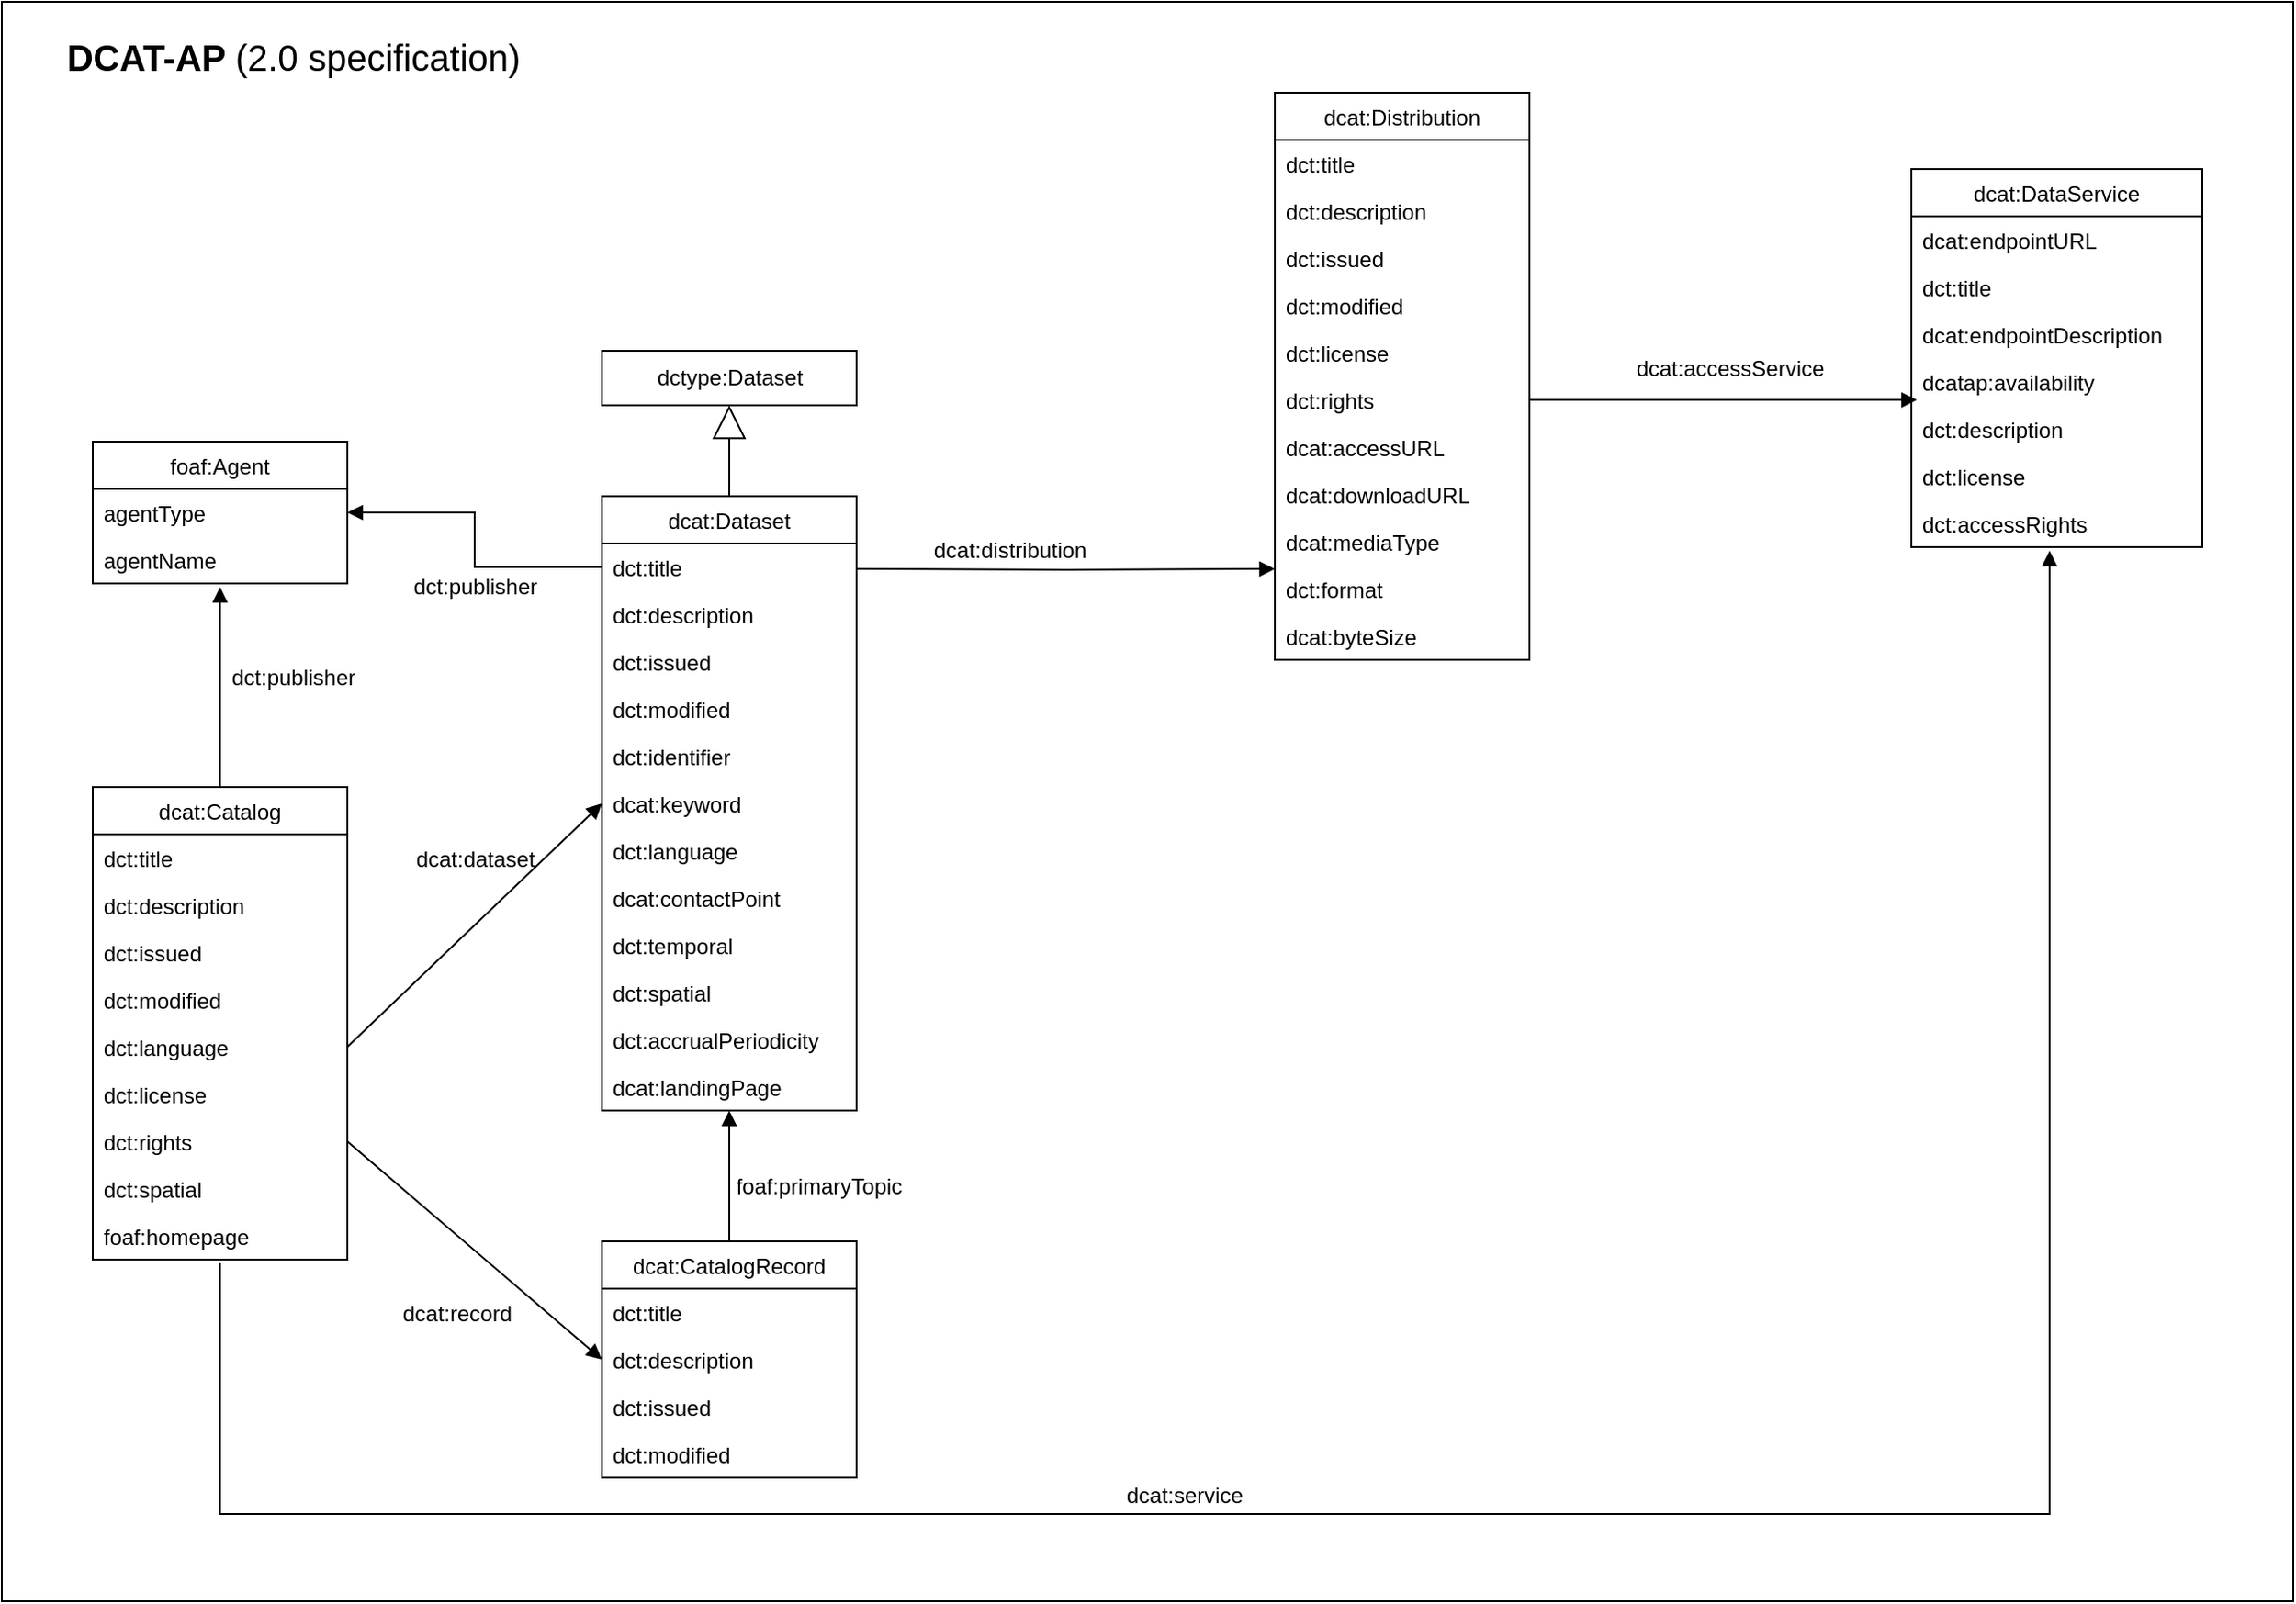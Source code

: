 <mxfile version="18.1.1" type="github" pages="2">
  <diagram id="R6a50qLmQAAjvGmiSF7n" name="DCAT-AP">
    <mxGraphModel dx="2066" dy="1185" grid="1" gridSize="10" guides="1" tooltips="1" connect="1" arrows="1" fold="1" page="1" pageScale="1" pageWidth="827" pageHeight="1169" math="0" shadow="0">
      <root>
        <mxCell id="0" />
        <mxCell id="1" parent="0" />
        <mxCell id="bknErVVYFALVzbJXiR_A-92" value="" style="group" vertex="1" connectable="0" parent="1">
          <mxGeometry x="20" y="20" width="1260" height="880" as="geometry" />
        </mxCell>
        <mxCell id="bknErVVYFALVzbJXiR_A-89" value="" style="rounded=0;whiteSpace=wrap;html=1;" vertex="1" parent="bknErVVYFALVzbJXiR_A-92">
          <mxGeometry width="1260" height="880" as="geometry" />
        </mxCell>
        <mxCell id="bknErVVYFALVzbJXiR_A-88" value="" style="group" vertex="1" connectable="0" parent="bknErVVYFALVzbJXiR_A-92">
          <mxGeometry x="50" y="50" width="1160" height="782" as="geometry" />
        </mxCell>
        <mxCell id="bknErVVYFALVzbJXiR_A-2" value="dcat:Dataset" style="swimlane;fontStyle=0;childLayout=stackLayout;horizontal=1;startSize=26;fillColor=none;horizontalStack=0;resizeParent=1;resizeParentMax=0;resizeLast=0;collapsible=1;marginBottom=0;" vertex="1" parent="bknErVVYFALVzbJXiR_A-88">
          <mxGeometry x="280" y="222" width="140" height="338" as="geometry">
            <mxRectangle x="480" y="750" width="100" height="26" as="alternateBounds" />
          </mxGeometry>
        </mxCell>
        <mxCell id="bknErVVYFALVzbJXiR_A-3" value="dct:title" style="text;strokeColor=none;fillColor=none;align=left;verticalAlign=top;spacingLeft=4;spacingRight=4;overflow=hidden;rotatable=0;points=[[0,0.5],[1,0.5]];portConstraint=eastwest;" vertex="1" parent="bknErVVYFALVzbJXiR_A-2">
          <mxGeometry y="26" width="140" height="26" as="geometry" />
        </mxCell>
        <mxCell id="bknErVVYFALVzbJXiR_A-4" value="dct:description" style="text;strokeColor=none;fillColor=none;align=left;verticalAlign=top;spacingLeft=4;spacingRight=4;overflow=hidden;rotatable=0;points=[[0,0.5],[1,0.5]];portConstraint=eastwest;" vertex="1" parent="bknErVVYFALVzbJXiR_A-2">
          <mxGeometry y="52" width="140" height="26" as="geometry" />
        </mxCell>
        <mxCell id="bknErVVYFALVzbJXiR_A-5" value="dct:issued&#xa;" style="text;strokeColor=none;fillColor=none;align=left;verticalAlign=top;spacingLeft=4;spacingRight=4;overflow=hidden;rotatable=0;points=[[0,0.5],[1,0.5]];portConstraint=eastwest;" vertex="1" parent="bknErVVYFALVzbJXiR_A-2">
          <mxGeometry y="78" width="140" height="26" as="geometry" />
        </mxCell>
        <mxCell id="bknErVVYFALVzbJXiR_A-19" value="dct:modified" style="text;strokeColor=none;fillColor=none;align=left;verticalAlign=top;spacingLeft=4;spacingRight=4;overflow=hidden;rotatable=0;points=[[0,0.5],[1,0.5]];portConstraint=eastwest;" vertex="1" parent="bknErVVYFALVzbJXiR_A-2">
          <mxGeometry y="104" width="140" height="26" as="geometry" />
        </mxCell>
        <mxCell id="bknErVVYFALVzbJXiR_A-18" value="dct:identifier" style="text;strokeColor=none;fillColor=none;align=left;verticalAlign=top;spacingLeft=4;spacingRight=4;overflow=hidden;rotatable=0;points=[[0,0.5],[1,0.5]];portConstraint=eastwest;" vertex="1" parent="bknErVVYFALVzbJXiR_A-2">
          <mxGeometry y="130" width="140" height="26" as="geometry" />
        </mxCell>
        <mxCell id="bknErVVYFALVzbJXiR_A-17" value="dcat:keyword" style="text;strokeColor=none;fillColor=none;align=left;verticalAlign=top;spacingLeft=4;spacingRight=4;overflow=hidden;rotatable=0;points=[[0,0.5],[1,0.5]];portConstraint=eastwest;" vertex="1" parent="bknErVVYFALVzbJXiR_A-2">
          <mxGeometry y="156" width="140" height="26" as="geometry" />
        </mxCell>
        <mxCell id="bknErVVYFALVzbJXiR_A-16" value="dct:language" style="text;strokeColor=none;fillColor=none;align=left;verticalAlign=top;spacingLeft=4;spacingRight=4;overflow=hidden;rotatable=0;points=[[0,0.5],[1,0.5]];portConstraint=eastwest;" vertex="1" parent="bknErVVYFALVzbJXiR_A-2">
          <mxGeometry y="182" width="140" height="26" as="geometry" />
        </mxCell>
        <mxCell id="bknErVVYFALVzbJXiR_A-15" value="dcat:contactPoint" style="text;strokeColor=none;fillColor=none;align=left;verticalAlign=top;spacingLeft=4;spacingRight=4;overflow=hidden;rotatable=0;points=[[0,0.5],[1,0.5]];portConstraint=eastwest;" vertex="1" parent="bknErVVYFALVzbJXiR_A-2">
          <mxGeometry y="208" width="140" height="26" as="geometry" />
        </mxCell>
        <mxCell id="bknErVVYFALVzbJXiR_A-14" value="dct:temporal" style="text;strokeColor=none;fillColor=none;align=left;verticalAlign=top;spacingLeft=4;spacingRight=4;overflow=hidden;rotatable=0;points=[[0,0.5],[1,0.5]];portConstraint=eastwest;" vertex="1" parent="bknErVVYFALVzbJXiR_A-2">
          <mxGeometry y="234" width="140" height="26" as="geometry" />
        </mxCell>
        <mxCell id="bknErVVYFALVzbJXiR_A-13" value="dct:spatial" style="text;strokeColor=none;fillColor=none;align=left;verticalAlign=top;spacingLeft=4;spacingRight=4;overflow=hidden;rotatable=0;points=[[0,0.5],[1,0.5]];portConstraint=eastwest;" vertex="1" parent="bknErVVYFALVzbJXiR_A-2">
          <mxGeometry y="260" width="140" height="26" as="geometry" />
        </mxCell>
        <mxCell id="bknErVVYFALVzbJXiR_A-20" value="dct:accrualPeriodicity" style="text;strokeColor=none;fillColor=none;align=left;verticalAlign=top;spacingLeft=4;spacingRight=4;overflow=hidden;rotatable=0;points=[[0,0.5],[1,0.5]];portConstraint=eastwest;" vertex="1" parent="bknErVVYFALVzbJXiR_A-2">
          <mxGeometry y="286" width="140" height="26" as="geometry" />
        </mxCell>
        <mxCell id="bknErVVYFALVzbJXiR_A-21" value="dcat:landingPage" style="text;strokeColor=none;fillColor=none;align=left;verticalAlign=top;spacingLeft=4;spacingRight=4;overflow=hidden;rotatable=0;points=[[0,0.5],[1,0.5]];portConstraint=eastwest;" vertex="1" parent="bknErVVYFALVzbJXiR_A-2">
          <mxGeometry y="312" width="140" height="26" as="geometry" />
        </mxCell>
        <object label="dcat:Distribution" id="bknErVVYFALVzbJXiR_A-7">
          <mxCell style="swimlane;fontStyle=0;childLayout=stackLayout;horizontal=1;startSize=26;fillColor=none;horizontalStack=0;resizeParent=1;resizeParentMax=0;resizeLast=0;collapsible=1;marginBottom=0;" vertex="1" parent="bknErVVYFALVzbJXiR_A-88">
            <mxGeometry x="650" width="140" height="312" as="geometry" />
          </mxCell>
        </object>
        <mxCell id="bknErVVYFALVzbJXiR_A-28" value="dct:title" style="text;strokeColor=none;fillColor=none;align=left;verticalAlign=top;spacingLeft=4;spacingRight=4;overflow=hidden;rotatable=0;points=[[0,0.5],[1,0.5]];portConstraint=eastwest;" vertex="1" parent="bknErVVYFALVzbJXiR_A-7">
          <mxGeometry y="26" width="140" height="26" as="geometry" />
        </mxCell>
        <mxCell id="bknErVVYFALVzbJXiR_A-29" value="dct:description" style="text;strokeColor=none;fillColor=none;align=left;verticalAlign=top;spacingLeft=4;spacingRight=4;overflow=hidden;rotatable=0;points=[[0,0.5],[1,0.5]];portConstraint=eastwest;" vertex="1" parent="bknErVVYFALVzbJXiR_A-7">
          <mxGeometry y="52" width="140" height="26" as="geometry" />
        </mxCell>
        <mxCell id="bknErVVYFALVzbJXiR_A-30" value="dct:issued&#xa;" style="text;strokeColor=none;fillColor=none;align=left;verticalAlign=top;spacingLeft=4;spacingRight=4;overflow=hidden;rotatable=0;points=[[0,0.5],[1,0.5]];portConstraint=eastwest;" vertex="1" parent="bknErVVYFALVzbJXiR_A-7">
          <mxGeometry y="78" width="140" height="26" as="geometry" />
        </mxCell>
        <mxCell id="bknErVVYFALVzbJXiR_A-31" value="dct:modified" style="text;strokeColor=none;fillColor=none;align=left;verticalAlign=top;spacingLeft=4;spacingRight=4;overflow=hidden;rotatable=0;points=[[0,0.5],[1,0.5]];portConstraint=eastwest;" vertex="1" parent="bknErVVYFALVzbJXiR_A-7">
          <mxGeometry y="104" width="140" height="26" as="geometry" />
        </mxCell>
        <mxCell id="bknErVVYFALVzbJXiR_A-32" value="dct:license" style="text;strokeColor=none;fillColor=none;align=left;verticalAlign=top;spacingLeft=4;spacingRight=4;overflow=hidden;rotatable=0;points=[[0,0.5],[1,0.5]];portConstraint=eastwest;" vertex="1" parent="bknErVVYFALVzbJXiR_A-7">
          <mxGeometry y="130" width="140" height="26" as="geometry" />
        </mxCell>
        <mxCell id="bknErVVYFALVzbJXiR_A-33" value="dct:rights" style="text;strokeColor=none;fillColor=none;align=left;verticalAlign=top;spacingLeft=4;spacingRight=4;overflow=hidden;rotatable=0;points=[[0,0.5],[1,0.5]];portConstraint=eastwest;" vertex="1" parent="bknErVVYFALVzbJXiR_A-7">
          <mxGeometry y="156" width="140" height="26" as="geometry" />
        </mxCell>
        <mxCell id="bknErVVYFALVzbJXiR_A-34" value="dcat:accessURL" style="text;strokeColor=none;fillColor=none;align=left;verticalAlign=top;spacingLeft=4;spacingRight=4;overflow=hidden;rotatable=0;points=[[0,0.5],[1,0.5]];portConstraint=eastwest;" vertex="1" parent="bknErVVYFALVzbJXiR_A-7">
          <mxGeometry y="182" width="140" height="26" as="geometry" />
        </mxCell>
        <mxCell id="bknErVVYFALVzbJXiR_A-35" value="dcat:downloadURL" style="text;strokeColor=none;fillColor=none;align=left;verticalAlign=top;spacingLeft=4;spacingRight=4;overflow=hidden;rotatable=0;points=[[0,0.5],[1,0.5]];portConstraint=eastwest;" vertex="1" parent="bknErVVYFALVzbJXiR_A-7">
          <mxGeometry y="208" width="140" height="26" as="geometry" />
        </mxCell>
        <mxCell id="bknErVVYFALVzbJXiR_A-36" value="dcat:mediaType" style="text;strokeColor=none;fillColor=none;align=left;verticalAlign=top;spacingLeft=4;spacingRight=4;overflow=hidden;rotatable=0;points=[[0,0.5],[1,0.5]];portConstraint=eastwest;" vertex="1" parent="bknErVVYFALVzbJXiR_A-7">
          <mxGeometry y="234" width="140" height="26" as="geometry" />
        </mxCell>
        <mxCell id="bknErVVYFALVzbJXiR_A-37" value="dct:format" style="text;strokeColor=none;fillColor=none;align=left;verticalAlign=top;spacingLeft=4;spacingRight=4;overflow=hidden;rotatable=0;points=[[0,0.5],[1,0.5]];portConstraint=eastwest;" vertex="1" parent="bknErVVYFALVzbJXiR_A-7">
          <mxGeometry y="260" width="140" height="26" as="geometry" />
        </mxCell>
        <mxCell id="bknErVVYFALVzbJXiR_A-38" value="dcat:byteSize" style="text;strokeColor=none;fillColor=none;align=left;verticalAlign=top;spacingLeft=4;spacingRight=4;overflow=hidden;rotatable=0;points=[[0,0.5],[1,0.5]];portConstraint=eastwest;" vertex="1" parent="bknErVVYFALVzbJXiR_A-7">
          <mxGeometry y="286" width="140" height="26" as="geometry" />
        </mxCell>
        <mxCell id="bknErVVYFALVzbJXiR_A-26" value="dctype:Dataset" style="html=1;" vertex="1" parent="bknErVVYFALVzbJXiR_A-88">
          <mxGeometry x="280" y="142" width="140" height="30" as="geometry" />
        </mxCell>
        <mxCell id="bknErVVYFALVzbJXiR_A-27" value="" style="endArrow=block;endSize=16;endFill=0;html=1;rounded=0;exitX=0.5;exitY=0;exitDx=0;exitDy=0;entryX=0.5;entryY=1;entryDx=0;entryDy=0;" edge="1" parent="bknErVVYFALVzbJXiR_A-88" source="bknErVVYFALVzbJXiR_A-2" target="bknErVVYFALVzbJXiR_A-26">
          <mxGeometry width="160" relative="1" as="geometry">
            <mxPoint x="290" y="222" as="sourcePoint" />
            <mxPoint x="450" y="222" as="targetPoint" />
          </mxGeometry>
        </mxCell>
        <mxCell id="bknErVVYFALVzbJXiR_A-39" value="" style="endArrow=block;endFill=1;html=1;edgeStyle=orthogonalEdgeStyle;align=left;verticalAlign=top;rounded=0;entryX=0;entryY=0.077;entryDx=0;entryDy=0;entryPerimeter=0;" edge="1" parent="bknErVVYFALVzbJXiR_A-88" target="bknErVVYFALVzbJXiR_A-37">
          <mxGeometry x="-1" relative="1" as="geometry">
            <mxPoint x="420" y="262" as="sourcePoint" />
            <mxPoint x="580" y="262" as="targetPoint" />
          </mxGeometry>
        </mxCell>
        <mxCell id="bknErVVYFALVzbJXiR_A-41" value="dcat:distribution" style="text;html=1;align=center;verticalAlign=middle;resizable=0;points=[];autosize=1;strokeColor=none;fillColor=none;" vertex="1" parent="bknErVVYFALVzbJXiR_A-88">
          <mxGeometry x="454" y="242" width="100" height="20" as="geometry" />
        </mxCell>
        <mxCell id="bknErVVYFALVzbJXiR_A-42" value="dcat:CatalogRecord" style="swimlane;fontStyle=0;childLayout=stackLayout;horizontal=1;startSize=26;fillColor=none;horizontalStack=0;resizeParent=1;resizeParentMax=0;resizeLast=0;collapsible=1;marginBottom=0;" vertex="1" parent="bknErVVYFALVzbJXiR_A-88">
          <mxGeometry x="280" y="632" width="140" height="130" as="geometry" />
        </mxCell>
        <mxCell id="bknErVVYFALVzbJXiR_A-43" value="dct:title" style="text;strokeColor=none;fillColor=none;align=left;verticalAlign=top;spacingLeft=4;spacingRight=4;overflow=hidden;rotatable=0;points=[[0,0.5],[1,0.5]];portConstraint=eastwest;" vertex="1" parent="bknErVVYFALVzbJXiR_A-42">
          <mxGeometry y="26" width="140" height="26" as="geometry" />
        </mxCell>
        <mxCell id="bknErVVYFALVzbJXiR_A-44" value="dct:description" style="text;strokeColor=none;fillColor=none;align=left;verticalAlign=top;spacingLeft=4;spacingRight=4;overflow=hidden;rotatable=0;points=[[0,0.5],[1,0.5]];portConstraint=eastwest;" vertex="1" parent="bknErVVYFALVzbJXiR_A-42">
          <mxGeometry y="52" width="140" height="26" as="geometry" />
        </mxCell>
        <mxCell id="bknErVVYFALVzbJXiR_A-45" value="dct:issued" style="text;strokeColor=none;fillColor=none;align=left;verticalAlign=top;spacingLeft=4;spacingRight=4;overflow=hidden;rotatable=0;points=[[0,0.5],[1,0.5]];portConstraint=eastwest;" vertex="1" parent="bknErVVYFALVzbJXiR_A-42">
          <mxGeometry y="78" width="140" height="26" as="geometry" />
        </mxCell>
        <mxCell id="bknErVVYFALVzbJXiR_A-67" value="dct:modified" style="text;strokeColor=none;fillColor=none;align=left;verticalAlign=top;spacingLeft=4;spacingRight=4;overflow=hidden;rotatable=0;points=[[0,0.5],[1,0.5]];portConstraint=eastwest;" vertex="1" parent="bknErVVYFALVzbJXiR_A-42">
          <mxGeometry y="104" width="140" height="26" as="geometry" />
        </mxCell>
        <mxCell id="bknErVVYFALVzbJXiR_A-47" value="foaf:Agent" style="swimlane;fontStyle=0;childLayout=stackLayout;horizontal=1;startSize=26;fillColor=none;horizontalStack=0;resizeParent=1;resizeParentMax=0;resizeLast=0;collapsible=1;marginBottom=0;" vertex="1" parent="bknErVVYFALVzbJXiR_A-88">
          <mxGeometry y="192" width="140" height="78" as="geometry" />
        </mxCell>
        <mxCell id="bknErVVYFALVzbJXiR_A-49" value="agentType" style="text;strokeColor=none;fillColor=none;align=left;verticalAlign=top;spacingLeft=4;spacingRight=4;overflow=hidden;rotatable=0;points=[[0,0.5],[1,0.5]];portConstraint=eastwest;" vertex="1" parent="bknErVVYFALVzbJXiR_A-47">
          <mxGeometry y="26" width="140" height="26" as="geometry" />
        </mxCell>
        <mxCell id="bknErVVYFALVzbJXiR_A-50" value="agentName" style="text;strokeColor=none;fillColor=none;align=left;verticalAlign=top;spacingLeft=4;spacingRight=4;overflow=hidden;rotatable=0;points=[[0,0.5],[1,0.5]];portConstraint=eastwest;" vertex="1" parent="bknErVVYFALVzbJXiR_A-47">
          <mxGeometry y="52" width="140" height="26" as="geometry" />
        </mxCell>
        <mxCell id="bknErVVYFALVzbJXiR_A-51" value="" style="endArrow=block;endFill=1;html=1;edgeStyle=orthogonalEdgeStyle;align=left;verticalAlign=top;rounded=0;entryX=1;entryY=0.5;entryDx=0;entryDy=0;exitX=0;exitY=0.5;exitDx=0;exitDy=0;" edge="1" parent="bknErVVYFALVzbJXiR_A-88" source="bknErVVYFALVzbJXiR_A-3" target="bknErVVYFALVzbJXiR_A-49">
          <mxGeometry x="-1" relative="1" as="geometry">
            <mxPoint x="454" y="452" as="sourcePoint" />
            <mxPoint x="684" y="452.002" as="targetPoint" />
          </mxGeometry>
        </mxCell>
        <mxCell id="bknErVVYFALVzbJXiR_A-53" value="dct:publisher" style="text;html=1;align=center;verticalAlign=middle;resizable=0;points=[];autosize=1;strokeColor=none;fillColor=none;" vertex="1" parent="bknErVVYFALVzbJXiR_A-88">
          <mxGeometry x="170" y="262" width="80" height="20" as="geometry" />
        </mxCell>
        <mxCell id="bknErVVYFALVzbJXiR_A-54" value="dcat:Catalog" style="swimlane;fontStyle=0;childLayout=stackLayout;horizontal=1;startSize=26;fillColor=none;horizontalStack=0;resizeParent=1;resizeParentMax=0;resizeLast=0;collapsible=1;marginBottom=0;" vertex="1" parent="bknErVVYFALVzbJXiR_A-88">
          <mxGeometry y="382" width="140" height="260" as="geometry" />
        </mxCell>
        <mxCell id="bknErVVYFALVzbJXiR_A-55" value="dct:title" style="text;strokeColor=none;fillColor=none;align=left;verticalAlign=top;spacingLeft=4;spacingRight=4;overflow=hidden;rotatable=0;points=[[0,0.5],[1,0.5]];portConstraint=eastwest;" vertex="1" parent="bknErVVYFALVzbJXiR_A-54">
          <mxGeometry y="26" width="140" height="26" as="geometry" />
        </mxCell>
        <mxCell id="bknErVVYFALVzbJXiR_A-56" value="dct:description" style="text;strokeColor=none;fillColor=none;align=left;verticalAlign=top;spacingLeft=4;spacingRight=4;overflow=hidden;rotatable=0;points=[[0,0.5],[1,0.5]];portConstraint=eastwest;" vertex="1" parent="bknErVVYFALVzbJXiR_A-54">
          <mxGeometry y="52" width="140" height="26" as="geometry" />
        </mxCell>
        <mxCell id="bknErVVYFALVzbJXiR_A-57" value="dct:issued" style="text;strokeColor=none;fillColor=none;align=left;verticalAlign=top;spacingLeft=4;spacingRight=4;overflow=hidden;rotatable=0;points=[[0,0.5],[1,0.5]];portConstraint=eastwest;" vertex="1" parent="bknErVVYFALVzbJXiR_A-54">
          <mxGeometry y="78" width="140" height="26" as="geometry" />
        </mxCell>
        <mxCell id="bknErVVYFALVzbJXiR_A-58" value="dct:modified" style="text;strokeColor=none;fillColor=none;align=left;verticalAlign=top;spacingLeft=4;spacingRight=4;overflow=hidden;rotatable=0;points=[[0,0.5],[1,0.5]];portConstraint=eastwest;" vertex="1" parent="bknErVVYFALVzbJXiR_A-54">
          <mxGeometry y="104" width="140" height="26" as="geometry" />
        </mxCell>
        <mxCell id="bknErVVYFALVzbJXiR_A-59" value="dct:language" style="text;strokeColor=none;fillColor=none;align=left;verticalAlign=top;spacingLeft=4;spacingRight=4;overflow=hidden;rotatable=0;points=[[0,0.5],[1,0.5]];portConstraint=eastwest;" vertex="1" parent="bknErVVYFALVzbJXiR_A-54">
          <mxGeometry y="130" width="140" height="26" as="geometry" />
        </mxCell>
        <mxCell id="bknErVVYFALVzbJXiR_A-60" value="dct:license" style="text;strokeColor=none;fillColor=none;align=left;verticalAlign=top;spacingLeft=4;spacingRight=4;overflow=hidden;rotatable=0;points=[[0,0.5],[1,0.5]];portConstraint=eastwest;" vertex="1" parent="bknErVVYFALVzbJXiR_A-54">
          <mxGeometry y="156" width="140" height="26" as="geometry" />
        </mxCell>
        <mxCell id="bknErVVYFALVzbJXiR_A-61" value="dct:rights" style="text;strokeColor=none;fillColor=none;align=left;verticalAlign=top;spacingLeft=4;spacingRight=4;overflow=hidden;rotatable=0;points=[[0,0.5],[1,0.5]];portConstraint=eastwest;" vertex="1" parent="bknErVVYFALVzbJXiR_A-54">
          <mxGeometry y="182" width="140" height="26" as="geometry" />
        </mxCell>
        <mxCell id="bknErVVYFALVzbJXiR_A-62" value="dct:spatial" style="text;strokeColor=none;fillColor=none;align=left;verticalAlign=top;spacingLeft=4;spacingRight=4;overflow=hidden;rotatable=0;points=[[0,0.5],[1,0.5]];portConstraint=eastwest;" vertex="1" parent="bknErVVYFALVzbJXiR_A-54">
          <mxGeometry y="208" width="140" height="26" as="geometry" />
        </mxCell>
        <mxCell id="bknErVVYFALVzbJXiR_A-63" value="foaf:homepage" style="text;strokeColor=none;fillColor=none;align=left;verticalAlign=top;spacingLeft=4;spacingRight=4;overflow=hidden;rotatable=0;points=[[0,0.5],[1,0.5]];portConstraint=eastwest;" vertex="1" parent="bknErVVYFALVzbJXiR_A-54">
          <mxGeometry y="234" width="140" height="26" as="geometry" />
        </mxCell>
        <mxCell id="bknErVVYFALVzbJXiR_A-64" value="" style="endArrow=block;endFill=1;html=1;align=left;verticalAlign=top;rounded=0;entryX=0;entryY=0.5;entryDx=0;entryDy=0;exitX=1;exitY=0.5;exitDx=0;exitDy=0;" edge="1" parent="bknErVVYFALVzbJXiR_A-88" source="bknErVVYFALVzbJXiR_A-59" target="bknErVVYFALVzbJXiR_A-17">
          <mxGeometry x="-1" relative="1" as="geometry">
            <mxPoint x="340" y="472" as="sourcePoint" />
            <mxPoint x="200" y="442" as="targetPoint" />
          </mxGeometry>
        </mxCell>
        <mxCell id="bknErVVYFALVzbJXiR_A-66" value="dcat:dataset" style="text;html=1;align=center;verticalAlign=middle;resizable=0;points=[];autosize=1;strokeColor=none;fillColor=none;" vertex="1" parent="bknErVVYFALVzbJXiR_A-88">
          <mxGeometry x="170" y="412" width="80" height="20" as="geometry" />
        </mxCell>
        <mxCell id="bknErVVYFALVzbJXiR_A-68" value="" style="endArrow=block;endFill=1;html=1;align=left;verticalAlign=top;rounded=0;exitX=0.5;exitY=0;exitDx=0;exitDy=0;" edge="1" parent="bknErVVYFALVzbJXiR_A-88" source="bknErVVYFALVzbJXiR_A-42" target="bknErVVYFALVzbJXiR_A-21">
          <mxGeometry x="-1" relative="1" as="geometry">
            <mxPoint x="520" y="596" as="sourcePoint" />
            <mxPoint x="660" y="462" as="targetPoint" />
          </mxGeometry>
        </mxCell>
        <mxCell id="bknErVVYFALVzbJXiR_A-69" value="foaf:primaryTopic" style="text;html=1;align=center;verticalAlign=middle;resizable=0;points=[];autosize=1;strokeColor=none;fillColor=none;" vertex="1" parent="bknErVVYFALVzbJXiR_A-88">
          <mxGeometry x="344" y="592" width="110" height="20" as="geometry" />
        </mxCell>
        <mxCell id="bknErVVYFALVzbJXiR_A-71" value="dcat:DataService" style="swimlane;fontStyle=0;childLayout=stackLayout;horizontal=1;startSize=26;fillColor=none;horizontalStack=0;resizeParent=1;resizeParentMax=0;resizeLast=0;collapsible=1;marginBottom=0;" vertex="1" parent="bknErVVYFALVzbJXiR_A-88">
          <mxGeometry x="1000" y="42" width="160" height="208" as="geometry" />
        </mxCell>
        <mxCell id="bknErVVYFALVzbJXiR_A-72" value="dcat:endpointURL" style="text;strokeColor=none;fillColor=none;align=left;verticalAlign=top;spacingLeft=4;spacingRight=4;overflow=hidden;rotatable=0;points=[[0,0.5],[1,0.5]];portConstraint=eastwest;" vertex="1" parent="bknErVVYFALVzbJXiR_A-71">
          <mxGeometry y="26" width="160" height="26" as="geometry" />
        </mxCell>
        <mxCell id="bknErVVYFALVzbJXiR_A-73" value="dct:title" style="text;strokeColor=none;fillColor=none;align=left;verticalAlign=top;spacingLeft=4;spacingRight=4;overflow=hidden;rotatable=0;points=[[0,0.5],[1,0.5]];portConstraint=eastwest;" vertex="1" parent="bknErVVYFALVzbJXiR_A-71">
          <mxGeometry y="52" width="160" height="26" as="geometry" />
        </mxCell>
        <mxCell id="bknErVVYFALVzbJXiR_A-74" value="dcat:endpointDescription" style="text;strokeColor=none;fillColor=none;align=left;verticalAlign=top;spacingLeft=4;spacingRight=4;overflow=hidden;rotatable=0;points=[[0,0.5],[1,0.5]];portConstraint=eastwest;" vertex="1" parent="bknErVVYFALVzbJXiR_A-71">
          <mxGeometry y="78" width="160" height="26" as="geometry" />
        </mxCell>
        <mxCell id="bknErVVYFALVzbJXiR_A-75" value="dcatap:availability" style="text;strokeColor=none;fillColor=none;align=left;verticalAlign=top;spacingLeft=4;spacingRight=4;overflow=hidden;rotatable=0;points=[[0,0.5],[1,0.5]];portConstraint=eastwest;" vertex="1" parent="bknErVVYFALVzbJXiR_A-71">
          <mxGeometry y="104" width="160" height="26" as="geometry" />
        </mxCell>
        <mxCell id="bknErVVYFALVzbJXiR_A-76" value="dct:description" style="text;strokeColor=none;fillColor=none;align=left;verticalAlign=top;spacingLeft=4;spacingRight=4;overflow=hidden;rotatable=0;points=[[0,0.5],[1,0.5]];portConstraint=eastwest;" vertex="1" parent="bknErVVYFALVzbJXiR_A-71">
          <mxGeometry y="130" width="160" height="26" as="geometry" />
        </mxCell>
        <mxCell id="bknErVVYFALVzbJXiR_A-77" value="dct:license" style="text;strokeColor=none;fillColor=none;align=left;verticalAlign=top;spacingLeft=4;spacingRight=4;overflow=hidden;rotatable=0;points=[[0,0.5],[1,0.5]];portConstraint=eastwest;" vertex="1" parent="bknErVVYFALVzbJXiR_A-71">
          <mxGeometry y="156" width="160" height="26" as="geometry" />
        </mxCell>
        <mxCell id="bknErVVYFALVzbJXiR_A-78" value="dct:accessRights" style="text;strokeColor=none;fillColor=none;align=left;verticalAlign=top;spacingLeft=4;spacingRight=4;overflow=hidden;rotatable=0;points=[[0,0.5],[1,0.5]];portConstraint=eastwest;" vertex="1" parent="bknErVVYFALVzbJXiR_A-71">
          <mxGeometry y="182" width="160" height="26" as="geometry" />
        </mxCell>
        <mxCell id="bknErVVYFALVzbJXiR_A-79" value="" style="endArrow=block;endFill=1;html=1;align=left;verticalAlign=top;rounded=0;entryX=0.019;entryY=-0.115;entryDx=0;entryDy=0;exitX=1;exitY=0.5;exitDx=0;exitDy=0;entryPerimeter=0;" edge="1" parent="bknErVVYFALVzbJXiR_A-88" source="bknErVVYFALVzbJXiR_A-33" target="bknErVVYFALVzbJXiR_A-76">
          <mxGeometry x="-1" relative="1" as="geometry">
            <mxPoint x="420" y="321" as="sourcePoint" />
            <mxPoint x="730" y="426" as="targetPoint" />
          </mxGeometry>
        </mxCell>
        <mxCell id="bknErVVYFALVzbJXiR_A-80" value="dcat:accessService" style="text;html=1;align=center;verticalAlign=middle;resizable=0;points=[];autosize=1;strokeColor=none;fillColor=none;" vertex="1" parent="bknErVVYFALVzbJXiR_A-88">
          <mxGeometry x="840" y="142" width="120" height="20" as="geometry" />
        </mxCell>
        <mxCell id="bknErVVYFALVzbJXiR_A-81" value="" style="endArrow=block;endFill=1;html=1;align=left;verticalAlign=top;rounded=0;entryX=0;entryY=0.5;entryDx=0;entryDy=0;exitX=1;exitY=0.5;exitDx=0;exitDy=0;" edge="1" parent="bknErVVYFALVzbJXiR_A-88" source="bknErVVYFALVzbJXiR_A-61" target="bknErVVYFALVzbJXiR_A-44">
          <mxGeometry x="-1" relative="1" as="geometry">
            <mxPoint x="1230" y="606" as="sourcePoint" />
            <mxPoint x="1370" y="472" as="targetPoint" />
          </mxGeometry>
        </mxCell>
        <mxCell id="bknErVVYFALVzbJXiR_A-82" value="dcat:record" style="text;html=1;align=center;verticalAlign=middle;resizable=0;points=[];autosize=1;strokeColor=none;fillColor=none;" vertex="1" parent="bknErVVYFALVzbJXiR_A-88">
          <mxGeometry x="160" y="662" width="80" height="20" as="geometry" />
        </mxCell>
        <mxCell id="bknErVVYFALVzbJXiR_A-83" value="" style="endArrow=block;endFill=1;html=1;align=left;verticalAlign=top;rounded=0;exitX=0.5;exitY=0;exitDx=0;exitDy=0;" edge="1" parent="bknErVVYFALVzbJXiR_A-88" source="bknErVVYFALVzbJXiR_A-54">
          <mxGeometry x="-1" relative="1" as="geometry">
            <mxPoint x="770" y="632" as="sourcePoint" />
            <mxPoint x="70" y="272" as="targetPoint" />
          </mxGeometry>
        </mxCell>
        <mxCell id="bknErVVYFALVzbJXiR_A-84" value="dct:publisher" style="text;html=1;align=center;verticalAlign=middle;resizable=0;points=[];autosize=1;strokeColor=none;fillColor=none;" vertex="1" parent="bknErVVYFALVzbJXiR_A-88">
          <mxGeometry x="70" y="312" width="80" height="20" as="geometry" />
        </mxCell>
        <mxCell id="bknErVVYFALVzbJXiR_A-85" value="" style="endArrow=block;endFill=1;html=1;align=left;verticalAlign=top;rounded=0;entryX=0.475;entryY=1.077;entryDx=0;entryDy=0;exitX=0.5;exitY=1.077;exitDx=0;exitDy=0;exitPerimeter=0;entryPerimeter=0;edgeStyle=orthogonalEdgeStyle;" edge="1" parent="bknErVVYFALVzbJXiR_A-88" source="bknErVVYFALVzbJXiR_A-63" target="bknErVVYFALVzbJXiR_A-78">
          <mxGeometry x="-1" relative="1" as="geometry">
            <mxPoint x="170" y="555" as="sourcePoint" />
            <mxPoint x="310" y="421" as="targetPoint" />
            <Array as="points">
              <mxPoint x="70" y="782" />
              <mxPoint x="1076" y="782" />
            </Array>
          </mxGeometry>
        </mxCell>
        <mxCell id="bknErVVYFALVzbJXiR_A-87" value="dcat:service" style="text;html=1;align=center;verticalAlign=middle;resizable=0;points=[];autosize=1;strokeColor=none;fillColor=none;" vertex="1" parent="bknErVVYFALVzbJXiR_A-88">
          <mxGeometry x="560" y="762" width="80" height="20" as="geometry" />
        </mxCell>
        <mxCell id="bknErVVYFALVzbJXiR_A-90" value="&lt;font style=&quot;font-size: 20px;&quot;&gt;&lt;b&gt;DCAT-AP &lt;/b&gt;(&lt;/font&gt;&lt;span style=&quot;font-size: 20px;&quot;&gt;2.0 specification)&lt;/span&gt;" style="text;html=1;align=center;verticalAlign=middle;resizable=0;points=[];autosize=1;strokeColor=none;fillColor=none;" vertex="1" parent="bknErVVYFALVzbJXiR_A-92">
          <mxGeometry x="30" y="20" width="260" height="20" as="geometry" />
        </mxCell>
      </root>
    </mxGraphModel>
  </diagram>
  <diagram id="_MmXgWug1yIcsEDMxp-0" name="statDCAT-AP">
    <mxGraphModel dx="2066" dy="1185" grid="1" gridSize="10" guides="1" tooltips="1" connect="1" arrows="1" fold="1" page="1" pageScale="1" pageWidth="827" pageHeight="1169" math="0" shadow="0">
      <root>
        <mxCell id="0" />
        <mxCell id="1" parent="0" />
        <mxCell id="zFAu-iARd-Dl6pFaYbDz-1" value="" style="group" vertex="1" connectable="0" parent="1">
          <mxGeometry x="21" y="20" width="1260" height="880" as="geometry" />
        </mxCell>
        <mxCell id="zFAu-iARd-Dl6pFaYbDz-2" value="" style="rounded=0;whiteSpace=wrap;html=1;" vertex="1" parent="zFAu-iARd-Dl6pFaYbDz-1">
          <mxGeometry width="1260" height="880" as="geometry" />
        </mxCell>
        <mxCell id="zFAu-iARd-Dl6pFaYbDz-3" value="" style="group" vertex="1" connectable="0" parent="zFAu-iARd-Dl6pFaYbDz-1">
          <mxGeometry x="50" y="50" width="1160" height="782" as="geometry" />
        </mxCell>
        <mxCell id="zFAu-iARd-Dl6pFaYbDz-4" value="dcat:Dataset" style="swimlane;fontStyle=0;childLayout=stackLayout;horizontal=1;startSize=26;fillColor=none;horizontalStack=0;resizeParent=1;resizeParentMax=0;resizeLast=0;collapsible=1;marginBottom=0;" vertex="1" parent="zFAu-iARd-Dl6pFaYbDz-3">
          <mxGeometry x="280" y="222" width="140" height="338" as="geometry">
            <mxRectangle x="480" y="750" width="100" height="26" as="alternateBounds" />
          </mxGeometry>
        </mxCell>
        <mxCell id="zFAu-iARd-Dl6pFaYbDz-5" value="dct:title" style="text;strokeColor=none;fillColor=none;align=left;verticalAlign=top;spacingLeft=4;spacingRight=4;overflow=hidden;rotatable=0;points=[[0,0.5],[1,0.5]];portConstraint=eastwest;" vertex="1" parent="zFAu-iARd-Dl6pFaYbDz-4">
          <mxGeometry y="26" width="140" height="26" as="geometry" />
        </mxCell>
        <mxCell id="zFAu-iARd-Dl6pFaYbDz-6" value="dct:description" style="text;strokeColor=none;fillColor=none;align=left;verticalAlign=top;spacingLeft=4;spacingRight=4;overflow=hidden;rotatable=0;points=[[0,0.5],[1,0.5]];portConstraint=eastwest;" vertex="1" parent="zFAu-iARd-Dl6pFaYbDz-4">
          <mxGeometry y="52" width="140" height="26" as="geometry" />
        </mxCell>
        <mxCell id="zFAu-iARd-Dl6pFaYbDz-7" value="dct:issued&#xa;" style="text;strokeColor=none;fillColor=none;align=left;verticalAlign=top;spacingLeft=4;spacingRight=4;overflow=hidden;rotatable=0;points=[[0,0.5],[1,0.5]];portConstraint=eastwest;" vertex="1" parent="zFAu-iARd-Dl6pFaYbDz-4">
          <mxGeometry y="78" width="140" height="26" as="geometry" />
        </mxCell>
        <mxCell id="zFAu-iARd-Dl6pFaYbDz-8" value="dct:modified" style="text;strokeColor=none;fillColor=none;align=left;verticalAlign=top;spacingLeft=4;spacingRight=4;overflow=hidden;rotatable=0;points=[[0,0.5],[1,0.5]];portConstraint=eastwest;" vertex="1" parent="zFAu-iARd-Dl6pFaYbDz-4">
          <mxGeometry y="104" width="140" height="26" as="geometry" />
        </mxCell>
        <mxCell id="zFAu-iARd-Dl6pFaYbDz-9" value="dct:identifier" style="text;strokeColor=none;fillColor=none;align=left;verticalAlign=top;spacingLeft=4;spacingRight=4;overflow=hidden;rotatable=0;points=[[0,0.5],[1,0.5]];portConstraint=eastwest;" vertex="1" parent="zFAu-iARd-Dl6pFaYbDz-4">
          <mxGeometry y="130" width="140" height="26" as="geometry" />
        </mxCell>
        <mxCell id="zFAu-iARd-Dl6pFaYbDz-10" value="dcat:keyword" style="text;strokeColor=none;fillColor=none;align=left;verticalAlign=top;spacingLeft=4;spacingRight=4;overflow=hidden;rotatable=0;points=[[0,0.5],[1,0.5]];portConstraint=eastwest;" vertex="1" parent="zFAu-iARd-Dl6pFaYbDz-4">
          <mxGeometry y="156" width="140" height="26" as="geometry" />
        </mxCell>
        <mxCell id="zFAu-iARd-Dl6pFaYbDz-11" value="dct:language" style="text;strokeColor=none;fillColor=none;align=left;verticalAlign=top;spacingLeft=4;spacingRight=4;overflow=hidden;rotatable=0;points=[[0,0.5],[1,0.5]];portConstraint=eastwest;" vertex="1" parent="zFAu-iARd-Dl6pFaYbDz-4">
          <mxGeometry y="182" width="140" height="26" as="geometry" />
        </mxCell>
        <mxCell id="zFAu-iARd-Dl6pFaYbDz-12" value="dcat:contactPoint" style="text;strokeColor=none;fillColor=none;align=left;verticalAlign=top;spacingLeft=4;spacingRight=4;overflow=hidden;rotatable=0;points=[[0,0.5],[1,0.5]];portConstraint=eastwest;" vertex="1" parent="zFAu-iARd-Dl6pFaYbDz-4">
          <mxGeometry y="208" width="140" height="26" as="geometry" />
        </mxCell>
        <mxCell id="zFAu-iARd-Dl6pFaYbDz-13" value="dct:temporal" style="text;strokeColor=none;fillColor=none;align=left;verticalAlign=top;spacingLeft=4;spacingRight=4;overflow=hidden;rotatable=0;points=[[0,0.5],[1,0.5]];portConstraint=eastwest;" vertex="1" parent="zFAu-iARd-Dl6pFaYbDz-4">
          <mxGeometry y="234" width="140" height="26" as="geometry" />
        </mxCell>
        <mxCell id="zFAu-iARd-Dl6pFaYbDz-14" value="dct:spatial" style="text;strokeColor=none;fillColor=none;align=left;verticalAlign=top;spacingLeft=4;spacingRight=4;overflow=hidden;rotatable=0;points=[[0,0.5],[1,0.5]];portConstraint=eastwest;" vertex="1" parent="zFAu-iARd-Dl6pFaYbDz-4">
          <mxGeometry y="260" width="140" height="26" as="geometry" />
        </mxCell>
        <mxCell id="zFAu-iARd-Dl6pFaYbDz-15" value="dct:accrualPeriodicity" style="text;strokeColor=none;fillColor=none;align=left;verticalAlign=top;spacingLeft=4;spacingRight=4;overflow=hidden;rotatable=0;points=[[0,0.5],[1,0.5]];portConstraint=eastwest;" vertex="1" parent="zFAu-iARd-Dl6pFaYbDz-4">
          <mxGeometry y="286" width="140" height="26" as="geometry" />
        </mxCell>
        <mxCell id="zFAu-iARd-Dl6pFaYbDz-16" value="dcat:landingPage" style="text;strokeColor=none;fillColor=none;align=left;verticalAlign=top;spacingLeft=4;spacingRight=4;overflow=hidden;rotatable=0;points=[[0,0.5],[1,0.5]];portConstraint=eastwest;" vertex="1" parent="zFAu-iARd-Dl6pFaYbDz-4">
          <mxGeometry y="312" width="140" height="26" as="geometry" />
        </mxCell>
        <object label="dcat:Distribution" id="zFAu-iARd-Dl6pFaYbDz-17">
          <mxCell style="swimlane;fontStyle=0;childLayout=stackLayout;horizontal=1;startSize=26;fillColor=none;horizontalStack=0;resizeParent=1;resizeParentMax=0;resizeLast=0;collapsible=1;marginBottom=0;" vertex="1" parent="zFAu-iARd-Dl6pFaYbDz-3">
            <mxGeometry x="650" width="140" height="312" as="geometry" />
          </mxCell>
        </object>
        <mxCell id="zFAu-iARd-Dl6pFaYbDz-18" value="dct:title" style="text;strokeColor=none;fillColor=none;align=left;verticalAlign=top;spacingLeft=4;spacingRight=4;overflow=hidden;rotatable=0;points=[[0,0.5],[1,0.5]];portConstraint=eastwest;" vertex="1" parent="zFAu-iARd-Dl6pFaYbDz-17">
          <mxGeometry y="26" width="140" height="26" as="geometry" />
        </mxCell>
        <mxCell id="zFAu-iARd-Dl6pFaYbDz-19" value="dct:description" style="text;strokeColor=none;fillColor=none;align=left;verticalAlign=top;spacingLeft=4;spacingRight=4;overflow=hidden;rotatable=0;points=[[0,0.5],[1,0.5]];portConstraint=eastwest;" vertex="1" parent="zFAu-iARd-Dl6pFaYbDz-17">
          <mxGeometry y="52" width="140" height="26" as="geometry" />
        </mxCell>
        <mxCell id="zFAu-iARd-Dl6pFaYbDz-20" value="dct:issued&#xa;" style="text;strokeColor=none;fillColor=none;align=left;verticalAlign=top;spacingLeft=4;spacingRight=4;overflow=hidden;rotatable=0;points=[[0,0.5],[1,0.5]];portConstraint=eastwest;" vertex="1" parent="zFAu-iARd-Dl6pFaYbDz-17">
          <mxGeometry y="78" width="140" height="26" as="geometry" />
        </mxCell>
        <mxCell id="zFAu-iARd-Dl6pFaYbDz-21" value="dct:modified" style="text;strokeColor=none;fillColor=none;align=left;verticalAlign=top;spacingLeft=4;spacingRight=4;overflow=hidden;rotatable=0;points=[[0,0.5],[1,0.5]];portConstraint=eastwest;" vertex="1" parent="zFAu-iARd-Dl6pFaYbDz-17">
          <mxGeometry y="104" width="140" height="26" as="geometry" />
        </mxCell>
        <mxCell id="zFAu-iARd-Dl6pFaYbDz-22" value="dct:license" style="text;strokeColor=none;fillColor=none;align=left;verticalAlign=top;spacingLeft=4;spacingRight=4;overflow=hidden;rotatable=0;points=[[0,0.5],[1,0.5]];portConstraint=eastwest;" vertex="1" parent="zFAu-iARd-Dl6pFaYbDz-17">
          <mxGeometry y="130" width="140" height="26" as="geometry" />
        </mxCell>
        <mxCell id="zFAu-iARd-Dl6pFaYbDz-23" value="dct:rights" style="text;strokeColor=none;fillColor=none;align=left;verticalAlign=top;spacingLeft=4;spacingRight=4;overflow=hidden;rotatable=0;points=[[0,0.5],[1,0.5]];portConstraint=eastwest;" vertex="1" parent="zFAu-iARd-Dl6pFaYbDz-17">
          <mxGeometry y="156" width="140" height="26" as="geometry" />
        </mxCell>
        <mxCell id="zFAu-iARd-Dl6pFaYbDz-24" value="dcat:accessURL" style="text;strokeColor=none;fillColor=none;align=left;verticalAlign=top;spacingLeft=4;spacingRight=4;overflow=hidden;rotatable=0;points=[[0,0.5],[1,0.5]];portConstraint=eastwest;" vertex="1" parent="zFAu-iARd-Dl6pFaYbDz-17">
          <mxGeometry y="182" width="140" height="26" as="geometry" />
        </mxCell>
        <mxCell id="zFAu-iARd-Dl6pFaYbDz-25" value="dcat:downloadURL" style="text;strokeColor=none;fillColor=none;align=left;verticalAlign=top;spacingLeft=4;spacingRight=4;overflow=hidden;rotatable=0;points=[[0,0.5],[1,0.5]];portConstraint=eastwest;" vertex="1" parent="zFAu-iARd-Dl6pFaYbDz-17">
          <mxGeometry y="208" width="140" height="26" as="geometry" />
        </mxCell>
        <mxCell id="zFAu-iARd-Dl6pFaYbDz-26" value="dcat:mediaType" style="text;strokeColor=none;fillColor=none;align=left;verticalAlign=top;spacingLeft=4;spacingRight=4;overflow=hidden;rotatable=0;points=[[0,0.5],[1,0.5]];portConstraint=eastwest;" vertex="1" parent="zFAu-iARd-Dl6pFaYbDz-17">
          <mxGeometry y="234" width="140" height="26" as="geometry" />
        </mxCell>
        <mxCell id="zFAu-iARd-Dl6pFaYbDz-27" value="dct:format" style="text;strokeColor=none;fillColor=none;align=left;verticalAlign=top;spacingLeft=4;spacingRight=4;overflow=hidden;rotatable=0;points=[[0,0.5],[1,0.5]];portConstraint=eastwest;" vertex="1" parent="zFAu-iARd-Dl6pFaYbDz-17">
          <mxGeometry y="260" width="140" height="26" as="geometry" />
        </mxCell>
        <mxCell id="zFAu-iARd-Dl6pFaYbDz-28" value="dcat:byteSize" style="text;strokeColor=none;fillColor=none;align=left;verticalAlign=top;spacingLeft=4;spacingRight=4;overflow=hidden;rotatable=0;points=[[0,0.5],[1,0.5]];portConstraint=eastwest;" vertex="1" parent="zFAu-iARd-Dl6pFaYbDz-17">
          <mxGeometry y="286" width="140" height="26" as="geometry" />
        </mxCell>
        <mxCell id="zFAu-iARd-Dl6pFaYbDz-29" value="dctype:Dataset" style="html=1;" vertex="1" parent="zFAu-iARd-Dl6pFaYbDz-3">
          <mxGeometry x="280" y="142" width="140" height="30" as="geometry" />
        </mxCell>
        <mxCell id="zFAu-iARd-Dl6pFaYbDz-30" value="" style="endArrow=block;endSize=16;endFill=0;html=1;rounded=0;exitX=0.5;exitY=0;exitDx=0;exitDy=0;entryX=0.5;entryY=1;entryDx=0;entryDy=0;" edge="1" parent="zFAu-iARd-Dl6pFaYbDz-3" source="zFAu-iARd-Dl6pFaYbDz-4" target="zFAu-iARd-Dl6pFaYbDz-29">
          <mxGeometry width="160" relative="1" as="geometry">
            <mxPoint x="290" y="222" as="sourcePoint" />
            <mxPoint x="450" y="222" as="targetPoint" />
          </mxGeometry>
        </mxCell>
        <mxCell id="zFAu-iARd-Dl6pFaYbDz-31" value="" style="endArrow=block;endFill=1;html=1;edgeStyle=orthogonalEdgeStyle;align=left;verticalAlign=top;rounded=0;entryX=0;entryY=0.077;entryDx=0;entryDy=0;entryPerimeter=0;" edge="1" parent="zFAu-iARd-Dl6pFaYbDz-3" target="zFAu-iARd-Dl6pFaYbDz-27">
          <mxGeometry x="-1" relative="1" as="geometry">
            <mxPoint x="420" y="262" as="sourcePoint" />
            <mxPoint x="580" y="262" as="targetPoint" />
          </mxGeometry>
        </mxCell>
        <mxCell id="zFAu-iARd-Dl6pFaYbDz-32" value="dcat:distribution" style="text;html=1;align=center;verticalAlign=middle;resizable=0;points=[];autosize=1;strokeColor=none;fillColor=none;" vertex="1" parent="zFAu-iARd-Dl6pFaYbDz-3">
          <mxGeometry x="454" y="242" width="100" height="20" as="geometry" />
        </mxCell>
        <mxCell id="zFAu-iARd-Dl6pFaYbDz-33" value="dcat:CatalogRecord" style="swimlane;fontStyle=0;childLayout=stackLayout;horizontal=1;startSize=26;fillColor=none;horizontalStack=0;resizeParent=1;resizeParentMax=0;resizeLast=0;collapsible=1;marginBottom=0;" vertex="1" parent="zFAu-iARd-Dl6pFaYbDz-3">
          <mxGeometry x="280" y="632" width="140" height="130" as="geometry" />
        </mxCell>
        <mxCell id="zFAu-iARd-Dl6pFaYbDz-34" value="dct:title" style="text;strokeColor=none;fillColor=none;align=left;verticalAlign=top;spacingLeft=4;spacingRight=4;overflow=hidden;rotatable=0;points=[[0,0.5],[1,0.5]];portConstraint=eastwest;" vertex="1" parent="zFAu-iARd-Dl6pFaYbDz-33">
          <mxGeometry y="26" width="140" height="26" as="geometry" />
        </mxCell>
        <mxCell id="zFAu-iARd-Dl6pFaYbDz-35" value="dct:description" style="text;strokeColor=none;fillColor=none;align=left;verticalAlign=top;spacingLeft=4;spacingRight=4;overflow=hidden;rotatable=0;points=[[0,0.5],[1,0.5]];portConstraint=eastwest;" vertex="1" parent="zFAu-iARd-Dl6pFaYbDz-33">
          <mxGeometry y="52" width="140" height="26" as="geometry" />
        </mxCell>
        <mxCell id="zFAu-iARd-Dl6pFaYbDz-36" value="dct:issued" style="text;strokeColor=none;fillColor=none;align=left;verticalAlign=top;spacingLeft=4;spacingRight=4;overflow=hidden;rotatable=0;points=[[0,0.5],[1,0.5]];portConstraint=eastwest;" vertex="1" parent="zFAu-iARd-Dl6pFaYbDz-33">
          <mxGeometry y="78" width="140" height="26" as="geometry" />
        </mxCell>
        <mxCell id="zFAu-iARd-Dl6pFaYbDz-37" value="dct:modified" style="text;strokeColor=none;fillColor=none;align=left;verticalAlign=top;spacingLeft=4;spacingRight=4;overflow=hidden;rotatable=0;points=[[0,0.5],[1,0.5]];portConstraint=eastwest;" vertex="1" parent="zFAu-iARd-Dl6pFaYbDz-33">
          <mxGeometry y="104" width="140" height="26" as="geometry" />
        </mxCell>
        <mxCell id="zFAu-iARd-Dl6pFaYbDz-38" value="foaf:Agent" style="swimlane;fontStyle=0;childLayout=stackLayout;horizontal=1;startSize=26;fillColor=none;horizontalStack=0;resizeParent=1;resizeParentMax=0;resizeLast=0;collapsible=1;marginBottom=0;" vertex="1" parent="zFAu-iARd-Dl6pFaYbDz-3">
          <mxGeometry y="192" width="140" height="78" as="geometry" />
        </mxCell>
        <mxCell id="zFAu-iARd-Dl6pFaYbDz-39" value="agentType" style="text;strokeColor=none;fillColor=none;align=left;verticalAlign=top;spacingLeft=4;spacingRight=4;overflow=hidden;rotatable=0;points=[[0,0.5],[1,0.5]];portConstraint=eastwest;" vertex="1" parent="zFAu-iARd-Dl6pFaYbDz-38">
          <mxGeometry y="26" width="140" height="26" as="geometry" />
        </mxCell>
        <mxCell id="zFAu-iARd-Dl6pFaYbDz-40" value="agentName" style="text;strokeColor=none;fillColor=none;align=left;verticalAlign=top;spacingLeft=4;spacingRight=4;overflow=hidden;rotatable=0;points=[[0,0.5],[1,0.5]];portConstraint=eastwest;" vertex="1" parent="zFAu-iARd-Dl6pFaYbDz-38">
          <mxGeometry y="52" width="140" height="26" as="geometry" />
        </mxCell>
        <mxCell id="zFAu-iARd-Dl6pFaYbDz-41" value="" style="endArrow=block;endFill=1;html=1;edgeStyle=orthogonalEdgeStyle;align=left;verticalAlign=top;rounded=0;entryX=1;entryY=0.5;entryDx=0;entryDy=0;exitX=0;exitY=0.5;exitDx=0;exitDy=0;" edge="1" parent="zFAu-iARd-Dl6pFaYbDz-3" source="zFAu-iARd-Dl6pFaYbDz-5" target="zFAu-iARd-Dl6pFaYbDz-39">
          <mxGeometry x="-1" relative="1" as="geometry">
            <mxPoint x="454" y="452" as="sourcePoint" />
            <mxPoint x="684" y="452.002" as="targetPoint" />
          </mxGeometry>
        </mxCell>
        <mxCell id="zFAu-iARd-Dl6pFaYbDz-42" value="dct:publisher" style="text;html=1;align=center;verticalAlign=middle;resizable=0;points=[];autosize=1;strokeColor=none;fillColor=none;" vertex="1" parent="zFAu-iARd-Dl6pFaYbDz-3">
          <mxGeometry x="170" y="262" width="80" height="20" as="geometry" />
        </mxCell>
        <mxCell id="zFAu-iARd-Dl6pFaYbDz-43" value="dcat:Catalog" style="swimlane;fontStyle=0;childLayout=stackLayout;horizontal=1;startSize=26;fillColor=none;horizontalStack=0;resizeParent=1;resizeParentMax=0;resizeLast=0;collapsible=1;marginBottom=0;" vertex="1" parent="zFAu-iARd-Dl6pFaYbDz-3">
          <mxGeometry y="382" width="140" height="260" as="geometry" />
        </mxCell>
        <mxCell id="zFAu-iARd-Dl6pFaYbDz-44" value="dct:title" style="text;strokeColor=none;fillColor=none;align=left;verticalAlign=top;spacingLeft=4;spacingRight=4;overflow=hidden;rotatable=0;points=[[0,0.5],[1,0.5]];portConstraint=eastwest;" vertex="1" parent="zFAu-iARd-Dl6pFaYbDz-43">
          <mxGeometry y="26" width="140" height="26" as="geometry" />
        </mxCell>
        <mxCell id="zFAu-iARd-Dl6pFaYbDz-45" value="dct:description" style="text;strokeColor=none;fillColor=none;align=left;verticalAlign=top;spacingLeft=4;spacingRight=4;overflow=hidden;rotatable=0;points=[[0,0.5],[1,0.5]];portConstraint=eastwest;" vertex="1" parent="zFAu-iARd-Dl6pFaYbDz-43">
          <mxGeometry y="52" width="140" height="26" as="geometry" />
        </mxCell>
        <mxCell id="zFAu-iARd-Dl6pFaYbDz-46" value="dct:issued" style="text;strokeColor=none;fillColor=none;align=left;verticalAlign=top;spacingLeft=4;spacingRight=4;overflow=hidden;rotatable=0;points=[[0,0.5],[1,0.5]];portConstraint=eastwest;" vertex="1" parent="zFAu-iARd-Dl6pFaYbDz-43">
          <mxGeometry y="78" width="140" height="26" as="geometry" />
        </mxCell>
        <mxCell id="zFAu-iARd-Dl6pFaYbDz-47" value="dct:modified" style="text;strokeColor=none;fillColor=none;align=left;verticalAlign=top;spacingLeft=4;spacingRight=4;overflow=hidden;rotatable=0;points=[[0,0.5],[1,0.5]];portConstraint=eastwest;" vertex="1" parent="zFAu-iARd-Dl6pFaYbDz-43">
          <mxGeometry y="104" width="140" height="26" as="geometry" />
        </mxCell>
        <mxCell id="zFAu-iARd-Dl6pFaYbDz-48" value="dct:language" style="text;strokeColor=none;fillColor=none;align=left;verticalAlign=top;spacingLeft=4;spacingRight=4;overflow=hidden;rotatable=0;points=[[0,0.5],[1,0.5]];portConstraint=eastwest;" vertex="1" parent="zFAu-iARd-Dl6pFaYbDz-43">
          <mxGeometry y="130" width="140" height="26" as="geometry" />
        </mxCell>
        <mxCell id="zFAu-iARd-Dl6pFaYbDz-49" value="dct:license" style="text;strokeColor=none;fillColor=none;align=left;verticalAlign=top;spacingLeft=4;spacingRight=4;overflow=hidden;rotatable=0;points=[[0,0.5],[1,0.5]];portConstraint=eastwest;" vertex="1" parent="zFAu-iARd-Dl6pFaYbDz-43">
          <mxGeometry y="156" width="140" height="26" as="geometry" />
        </mxCell>
        <mxCell id="zFAu-iARd-Dl6pFaYbDz-50" value="dct:rights" style="text;strokeColor=none;fillColor=none;align=left;verticalAlign=top;spacingLeft=4;spacingRight=4;overflow=hidden;rotatable=0;points=[[0,0.5],[1,0.5]];portConstraint=eastwest;" vertex="1" parent="zFAu-iARd-Dl6pFaYbDz-43">
          <mxGeometry y="182" width="140" height="26" as="geometry" />
        </mxCell>
        <mxCell id="zFAu-iARd-Dl6pFaYbDz-51" value="dct:spatial" style="text;strokeColor=none;fillColor=none;align=left;verticalAlign=top;spacingLeft=4;spacingRight=4;overflow=hidden;rotatable=0;points=[[0,0.5],[1,0.5]];portConstraint=eastwest;" vertex="1" parent="zFAu-iARd-Dl6pFaYbDz-43">
          <mxGeometry y="208" width="140" height="26" as="geometry" />
        </mxCell>
        <mxCell id="zFAu-iARd-Dl6pFaYbDz-52" value="foaf:homepage" style="text;strokeColor=none;fillColor=none;align=left;verticalAlign=top;spacingLeft=4;spacingRight=4;overflow=hidden;rotatable=0;points=[[0,0.5],[1,0.5]];portConstraint=eastwest;" vertex="1" parent="zFAu-iARd-Dl6pFaYbDz-43">
          <mxGeometry y="234" width="140" height="26" as="geometry" />
        </mxCell>
        <mxCell id="zFAu-iARd-Dl6pFaYbDz-53" value="" style="endArrow=block;endFill=1;html=1;align=left;verticalAlign=top;rounded=0;entryX=0;entryY=0.5;entryDx=0;entryDy=0;exitX=1;exitY=0.5;exitDx=0;exitDy=0;" edge="1" parent="zFAu-iARd-Dl6pFaYbDz-3" source="zFAu-iARd-Dl6pFaYbDz-48" target="zFAu-iARd-Dl6pFaYbDz-10">
          <mxGeometry x="-1" relative="1" as="geometry">
            <mxPoint x="340" y="472" as="sourcePoint" />
            <mxPoint x="200" y="442" as="targetPoint" />
          </mxGeometry>
        </mxCell>
        <mxCell id="zFAu-iARd-Dl6pFaYbDz-54" value="dcat:dataset" style="text;html=1;align=center;verticalAlign=middle;resizable=0;points=[];autosize=1;strokeColor=none;fillColor=none;" vertex="1" parent="zFAu-iARd-Dl6pFaYbDz-3">
          <mxGeometry x="170" y="412" width="80" height="20" as="geometry" />
        </mxCell>
        <mxCell id="zFAu-iARd-Dl6pFaYbDz-55" value="" style="endArrow=block;endFill=1;html=1;align=left;verticalAlign=top;rounded=0;exitX=0.5;exitY=0;exitDx=0;exitDy=0;" edge="1" parent="zFAu-iARd-Dl6pFaYbDz-3" source="zFAu-iARd-Dl6pFaYbDz-33" target="zFAu-iARd-Dl6pFaYbDz-16">
          <mxGeometry x="-1" relative="1" as="geometry">
            <mxPoint x="520" y="596" as="sourcePoint" />
            <mxPoint x="660" y="462" as="targetPoint" />
          </mxGeometry>
        </mxCell>
        <mxCell id="zFAu-iARd-Dl6pFaYbDz-56" value="foaf:primaryTopic" style="text;html=1;align=center;verticalAlign=middle;resizable=0;points=[];autosize=1;strokeColor=none;fillColor=none;" vertex="1" parent="zFAu-iARd-Dl6pFaYbDz-3">
          <mxGeometry x="344" y="592" width="110" height="20" as="geometry" />
        </mxCell>
        <mxCell id="zFAu-iARd-Dl6pFaYbDz-57" value="dcat:DataService" style="swimlane;fontStyle=0;childLayout=stackLayout;horizontal=1;startSize=26;fillColor=none;horizontalStack=0;resizeParent=1;resizeParentMax=0;resizeLast=0;collapsible=1;marginBottom=0;" vertex="1" parent="zFAu-iARd-Dl6pFaYbDz-3">
          <mxGeometry x="1000" y="42" width="160" height="208" as="geometry" />
        </mxCell>
        <mxCell id="zFAu-iARd-Dl6pFaYbDz-58" value="dcat:endpointURL" style="text;strokeColor=none;fillColor=none;align=left;verticalAlign=top;spacingLeft=4;spacingRight=4;overflow=hidden;rotatable=0;points=[[0,0.5],[1,0.5]];portConstraint=eastwest;" vertex="1" parent="zFAu-iARd-Dl6pFaYbDz-57">
          <mxGeometry y="26" width="160" height="26" as="geometry" />
        </mxCell>
        <mxCell id="zFAu-iARd-Dl6pFaYbDz-59" value="dct:title" style="text;strokeColor=none;fillColor=none;align=left;verticalAlign=top;spacingLeft=4;spacingRight=4;overflow=hidden;rotatable=0;points=[[0,0.5],[1,0.5]];portConstraint=eastwest;" vertex="1" parent="zFAu-iARd-Dl6pFaYbDz-57">
          <mxGeometry y="52" width="160" height="26" as="geometry" />
        </mxCell>
        <mxCell id="zFAu-iARd-Dl6pFaYbDz-60" value="dcat:endpointDescription" style="text;strokeColor=none;fillColor=none;align=left;verticalAlign=top;spacingLeft=4;spacingRight=4;overflow=hidden;rotatable=0;points=[[0,0.5],[1,0.5]];portConstraint=eastwest;" vertex="1" parent="zFAu-iARd-Dl6pFaYbDz-57">
          <mxGeometry y="78" width="160" height="26" as="geometry" />
        </mxCell>
        <mxCell id="zFAu-iARd-Dl6pFaYbDz-61" value="dcatap:availability" style="text;strokeColor=none;fillColor=none;align=left;verticalAlign=top;spacingLeft=4;spacingRight=4;overflow=hidden;rotatable=0;points=[[0,0.5],[1,0.5]];portConstraint=eastwest;" vertex="1" parent="zFAu-iARd-Dl6pFaYbDz-57">
          <mxGeometry y="104" width="160" height="26" as="geometry" />
        </mxCell>
        <mxCell id="zFAu-iARd-Dl6pFaYbDz-62" value="dct:description" style="text;strokeColor=none;fillColor=none;align=left;verticalAlign=top;spacingLeft=4;spacingRight=4;overflow=hidden;rotatable=0;points=[[0,0.5],[1,0.5]];portConstraint=eastwest;" vertex="1" parent="zFAu-iARd-Dl6pFaYbDz-57">
          <mxGeometry y="130" width="160" height="26" as="geometry" />
        </mxCell>
        <mxCell id="zFAu-iARd-Dl6pFaYbDz-63" value="dct:license" style="text;strokeColor=none;fillColor=none;align=left;verticalAlign=top;spacingLeft=4;spacingRight=4;overflow=hidden;rotatable=0;points=[[0,0.5],[1,0.5]];portConstraint=eastwest;" vertex="1" parent="zFAu-iARd-Dl6pFaYbDz-57">
          <mxGeometry y="156" width="160" height="26" as="geometry" />
        </mxCell>
        <mxCell id="zFAu-iARd-Dl6pFaYbDz-64" value="dct:accessRights" style="text;strokeColor=none;fillColor=none;align=left;verticalAlign=top;spacingLeft=4;spacingRight=4;overflow=hidden;rotatable=0;points=[[0,0.5],[1,0.5]];portConstraint=eastwest;" vertex="1" parent="zFAu-iARd-Dl6pFaYbDz-57">
          <mxGeometry y="182" width="160" height="26" as="geometry" />
        </mxCell>
        <mxCell id="zFAu-iARd-Dl6pFaYbDz-65" value="" style="endArrow=block;endFill=1;html=1;align=left;verticalAlign=top;rounded=0;entryX=0.019;entryY=-0.115;entryDx=0;entryDy=0;exitX=1;exitY=0.5;exitDx=0;exitDy=0;entryPerimeter=0;" edge="1" parent="zFAu-iARd-Dl6pFaYbDz-3" source="zFAu-iARd-Dl6pFaYbDz-23" target="zFAu-iARd-Dl6pFaYbDz-62">
          <mxGeometry x="-1" relative="1" as="geometry">
            <mxPoint x="420" y="321" as="sourcePoint" />
            <mxPoint x="730" y="426" as="targetPoint" />
          </mxGeometry>
        </mxCell>
        <mxCell id="zFAu-iARd-Dl6pFaYbDz-66" value="dcat:accessService" style="text;html=1;align=center;verticalAlign=middle;resizable=0;points=[];autosize=1;strokeColor=none;fillColor=none;" vertex="1" parent="zFAu-iARd-Dl6pFaYbDz-3">
          <mxGeometry x="840" y="142" width="120" height="20" as="geometry" />
        </mxCell>
        <mxCell id="zFAu-iARd-Dl6pFaYbDz-67" value="" style="endArrow=block;endFill=1;html=1;align=left;verticalAlign=top;rounded=0;entryX=0;entryY=0.5;entryDx=0;entryDy=0;exitX=1;exitY=0.5;exitDx=0;exitDy=0;" edge="1" parent="zFAu-iARd-Dl6pFaYbDz-3" source="zFAu-iARd-Dl6pFaYbDz-50" target="zFAu-iARd-Dl6pFaYbDz-35">
          <mxGeometry x="-1" relative="1" as="geometry">
            <mxPoint x="1230" y="606" as="sourcePoint" />
            <mxPoint x="1370" y="472" as="targetPoint" />
          </mxGeometry>
        </mxCell>
        <mxCell id="zFAu-iARd-Dl6pFaYbDz-68" value="dcat:record" style="text;html=1;align=center;verticalAlign=middle;resizable=0;points=[];autosize=1;strokeColor=none;fillColor=none;" vertex="1" parent="zFAu-iARd-Dl6pFaYbDz-3">
          <mxGeometry x="160" y="662" width="80" height="20" as="geometry" />
        </mxCell>
        <mxCell id="zFAu-iARd-Dl6pFaYbDz-69" value="" style="endArrow=block;endFill=1;html=1;align=left;verticalAlign=top;rounded=0;exitX=0.5;exitY=0;exitDx=0;exitDy=0;" edge="1" parent="zFAu-iARd-Dl6pFaYbDz-3" source="zFAu-iARd-Dl6pFaYbDz-43">
          <mxGeometry x="-1" relative="1" as="geometry">
            <mxPoint x="770" y="632" as="sourcePoint" />
            <mxPoint x="70" y="272" as="targetPoint" />
          </mxGeometry>
        </mxCell>
        <mxCell id="zFAu-iARd-Dl6pFaYbDz-70" value="dct:publisher" style="text;html=1;align=center;verticalAlign=middle;resizable=0;points=[];autosize=1;strokeColor=none;fillColor=none;" vertex="1" parent="zFAu-iARd-Dl6pFaYbDz-3">
          <mxGeometry x="70" y="312" width="80" height="20" as="geometry" />
        </mxCell>
        <mxCell id="zFAu-iARd-Dl6pFaYbDz-71" value="" style="endArrow=block;endFill=1;html=1;align=left;verticalAlign=top;rounded=0;entryX=0.475;entryY=1.077;entryDx=0;entryDy=0;exitX=0.5;exitY=1.077;exitDx=0;exitDy=0;exitPerimeter=0;entryPerimeter=0;edgeStyle=orthogonalEdgeStyle;" edge="1" parent="zFAu-iARd-Dl6pFaYbDz-3" source="zFAu-iARd-Dl6pFaYbDz-52" target="zFAu-iARd-Dl6pFaYbDz-64">
          <mxGeometry x="-1" relative="1" as="geometry">
            <mxPoint x="170" y="555" as="sourcePoint" />
            <mxPoint x="310" y="421" as="targetPoint" />
            <Array as="points">
              <mxPoint x="70" y="782" />
              <mxPoint x="1076" y="782" />
            </Array>
          </mxGeometry>
        </mxCell>
        <mxCell id="zFAu-iARd-Dl6pFaYbDz-72" value="dcat:service" style="text;html=1;align=center;verticalAlign=middle;resizable=0;points=[];autosize=1;strokeColor=none;fillColor=none;" vertex="1" parent="zFAu-iARd-Dl6pFaYbDz-3">
          <mxGeometry x="560" y="762" width="80" height="20" as="geometry" />
        </mxCell>
        <mxCell id="zFAu-iARd-Dl6pFaYbDz-73" value="&lt;font style=&quot;font-size: 15px;&quot;&gt;&lt;b style=&quot;font-size: 20px;&quot;&gt;statDCAT-AP v1.0.0&lt;br&gt;&lt;/b&gt;&lt;font style=&quot;font-size: 15px;&quot;&gt;(based on DCAT-AP v1.1&lt;/font&gt;&lt;/font&gt;&lt;font style=&quot;font-size: 15px;&quot;&gt;)&lt;/font&gt;" style="text;html=1;align=center;verticalAlign=middle;resizable=0;points=[];autosize=1;strokeColor=none;fillColor=none;" vertex="1" parent="zFAu-iARd-Dl6pFaYbDz-1">
          <mxGeometry x="51" y="18" width="200" height="40" as="geometry" />
        </mxCell>
      </root>
    </mxGraphModel>
  </diagram>
</mxfile>
